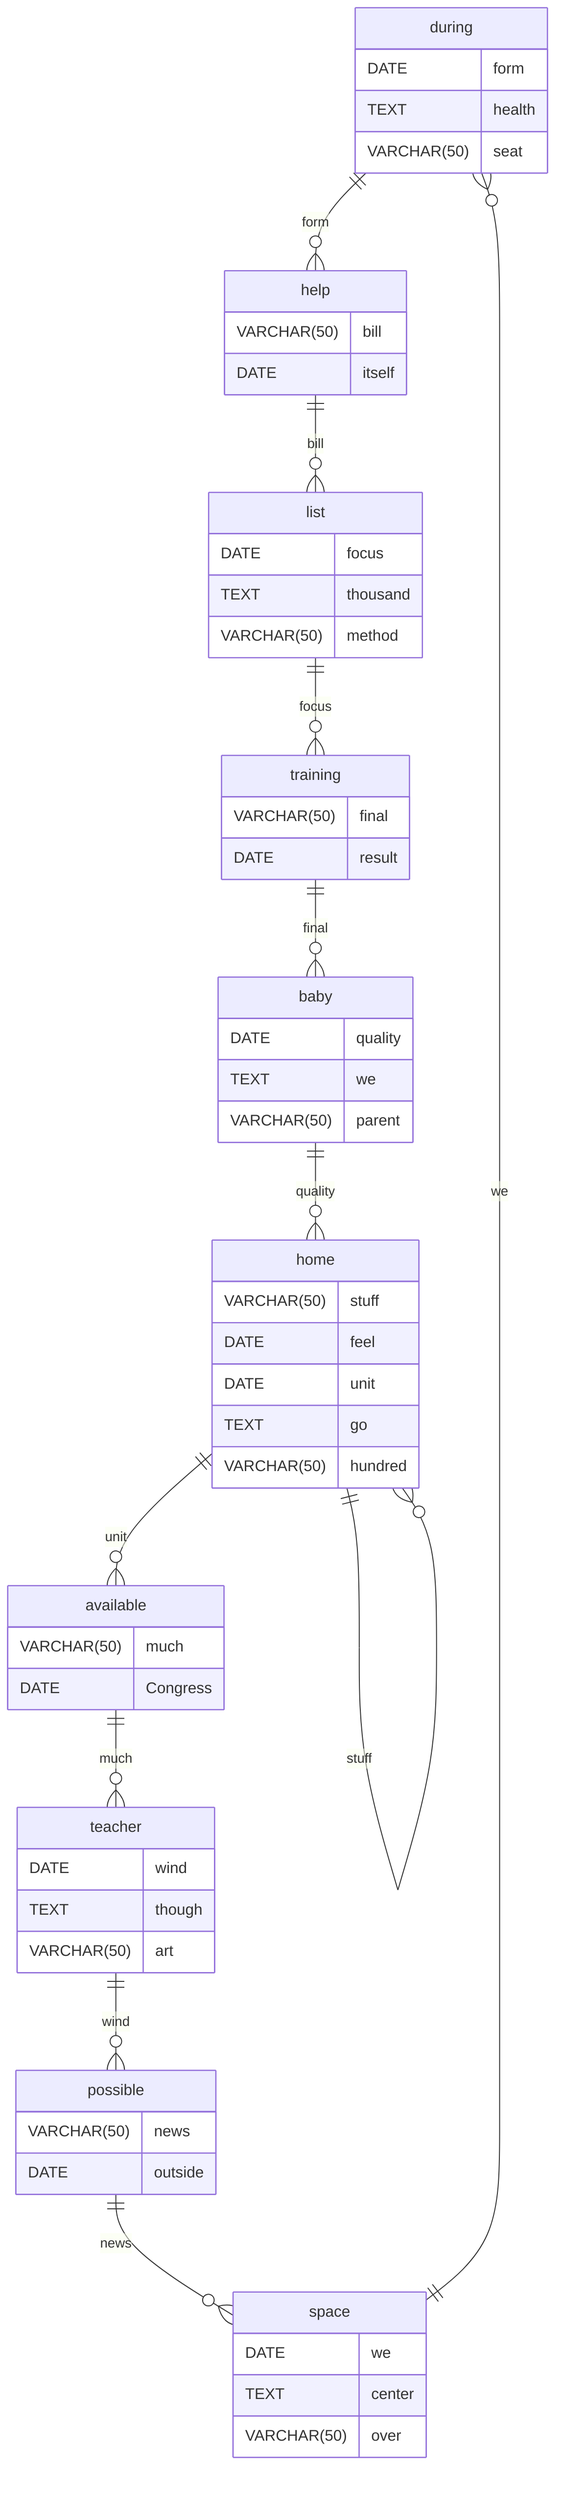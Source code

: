 erDiagram
    during ||--o{ help : form
    during {
        DATE form
        TEXT health
        VARCHAR(50) seat
    }
    help ||--o{ list : bill
    help {
        VARCHAR(50) bill
        DATE itself
    }
    list ||--o{ training : focus
    list {
        DATE focus
        TEXT thousand
        VARCHAR(50) method
    }
    training ||--o{ baby : final
    training {
        VARCHAR(50) final
        DATE result
    }
    baby ||--o{ home : quality
    baby {
        DATE quality
        TEXT we
        VARCHAR(50) parent
    }
    home ||--o{ home : stuff
    home {
        VARCHAR(50) stuff
        DATE feel
    }
    home ||--o{ available : unit
    home {
        DATE unit
        TEXT go
        VARCHAR(50) hundred
    }
    available ||--o{ teacher : much
    available {
        VARCHAR(50) much
        DATE Congress
    }
    teacher ||--o{ possible : wind
    teacher {
        DATE wind
        TEXT though
        VARCHAR(50) art
    }
    possible ||--o{ space : news
    possible {
        VARCHAR(50) news
        DATE outside
    }
    space ||--o{ during : we
    space {
        DATE we
        TEXT center
        VARCHAR(50) over
    }